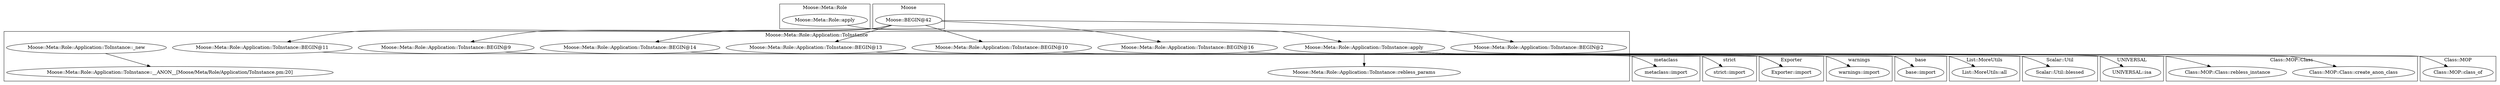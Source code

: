 digraph {
graph [overlap=false]
subgraph cluster_List_MoreUtils {
	label="List::MoreUtils";
	"List::MoreUtils::all";
}
subgraph cluster_Moose_Meta_Role_Application_ToInstance {
	label="Moose::Meta::Role::Application::ToInstance";
	"Moose::Meta::Role::Application::ToInstance::BEGIN@11";
	"Moose::Meta::Role::Application::ToInstance::__ANON__[Moose/Meta/Role/Application/ToInstance.pm:20]";
	"Moose::Meta::Role::Application::ToInstance::BEGIN@9";
	"Moose::Meta::Role::Application::ToInstance::_new";
	"Moose::Meta::Role::Application::ToInstance::BEGIN@14";
	"Moose::Meta::Role::Application::ToInstance::BEGIN@10";
	"Moose::Meta::Role::Application::ToInstance::BEGIN@16";
	"Moose::Meta::Role::Application::ToInstance::rebless_params";
	"Moose::Meta::Role::Application::ToInstance::BEGIN@2";
	"Moose::Meta::Role::Application::ToInstance::apply";
	"Moose::Meta::Role::Application::ToInstance::BEGIN@13";
}
subgraph cluster_warnings {
	label="warnings";
	"warnings::import";
}
subgraph cluster_Moose_Meta_Role {
	label="Moose::Meta::Role";
	"Moose::Meta::Role::apply";
}
subgraph cluster_Moose {
	label="Moose";
	"Moose::BEGIN@42";
}
subgraph cluster_metaclass {
	label="metaclass";
	"metaclass::import";
}
subgraph cluster_Scalar_Util {
	label="Scalar::Util";
	"Scalar::Util::blessed";
}
subgraph cluster_UNIVERSAL {
	label="UNIVERSAL";
	"UNIVERSAL::isa";
}
subgraph cluster_base {
	label="base";
	"base::import";
}
subgraph cluster_strict {
	label="strict";
	"strict::import";
}
subgraph cluster_Class_MOP_Class {
	label="Class::MOP::Class";
	"Class::MOP::Class::create_anon_class";
	"Class::MOP::Class::rebless_instance";
}
subgraph cluster_Class_MOP {
	label="Class::MOP";
	"Class::MOP::class_of";
}
subgraph cluster_Exporter {
	label="Exporter";
	"Exporter::import";
}
"Moose::BEGIN@42" -> "Moose::Meta::Role::Application::ToInstance::BEGIN@9";
"Moose::BEGIN@42" -> "Moose::Meta::Role::Application::ToInstance::BEGIN@10";
"Moose::Meta::Role::Application::ToInstance::BEGIN@14" -> "Exporter::import";
"Moose::Meta::Role::Application::ToInstance::BEGIN@13" -> "Exporter::import";
"Moose::BEGIN@42" -> "Moose::Meta::Role::Application::ToInstance::BEGIN@16";
"Moose::Meta::Role::Application::ToInstance::apply" -> "Scalar::Util::blessed";
"Moose::Meta::Role::Application::ToInstance::BEGIN@11" -> "metaclass::import";
"Moose::Meta::Role::Application::ToInstance::apply" -> "Moose::Meta::Role::Application::ToInstance::rebless_params";
"Moose::Meta::Role::Application::ToInstance::_new" -> "Moose::Meta::Role::Application::ToInstance::__ANON__[Moose/Meta/Role/Application/ToInstance.pm:20]";
"Moose::Meta::Role::Application::ToInstance::apply" -> "Class::MOP::class_of";
"Moose::BEGIN@42" -> "Moose::Meta::Role::Application::ToInstance::BEGIN@2";
"Moose::Meta::Role::Application::ToInstance::BEGIN@16" -> "base::import";
"Moose::Meta::Role::Application::ToInstance::BEGIN@10" -> "warnings::import";
"Moose::Meta::Role::Application::ToInstance::apply" -> "Class::MOP::Class::create_anon_class";
"Moose::Meta::Role::Application::ToInstance::BEGIN@9" -> "strict::import";
"Moose::BEGIN@42" -> "Moose::Meta::Role::Application::ToInstance::BEGIN@13";
"Moose::Meta::Role::Application::ToInstance::apply" -> "UNIVERSAL::isa";
"Moose::Meta::Role::Application::ToInstance::apply" -> "Class::MOP::Class::rebless_instance";
"Moose::BEGIN@42" -> "Moose::Meta::Role::Application::ToInstance::BEGIN@14";
"Moose::BEGIN@42" -> "Moose::Meta::Role::Application::ToInstance::BEGIN@11";
"Moose::Meta::Role::apply" -> "Moose::Meta::Role::Application::ToInstance::apply";
"Moose::Meta::Role::Application::ToInstance::apply" -> "List::MoreUtils::all";
}
